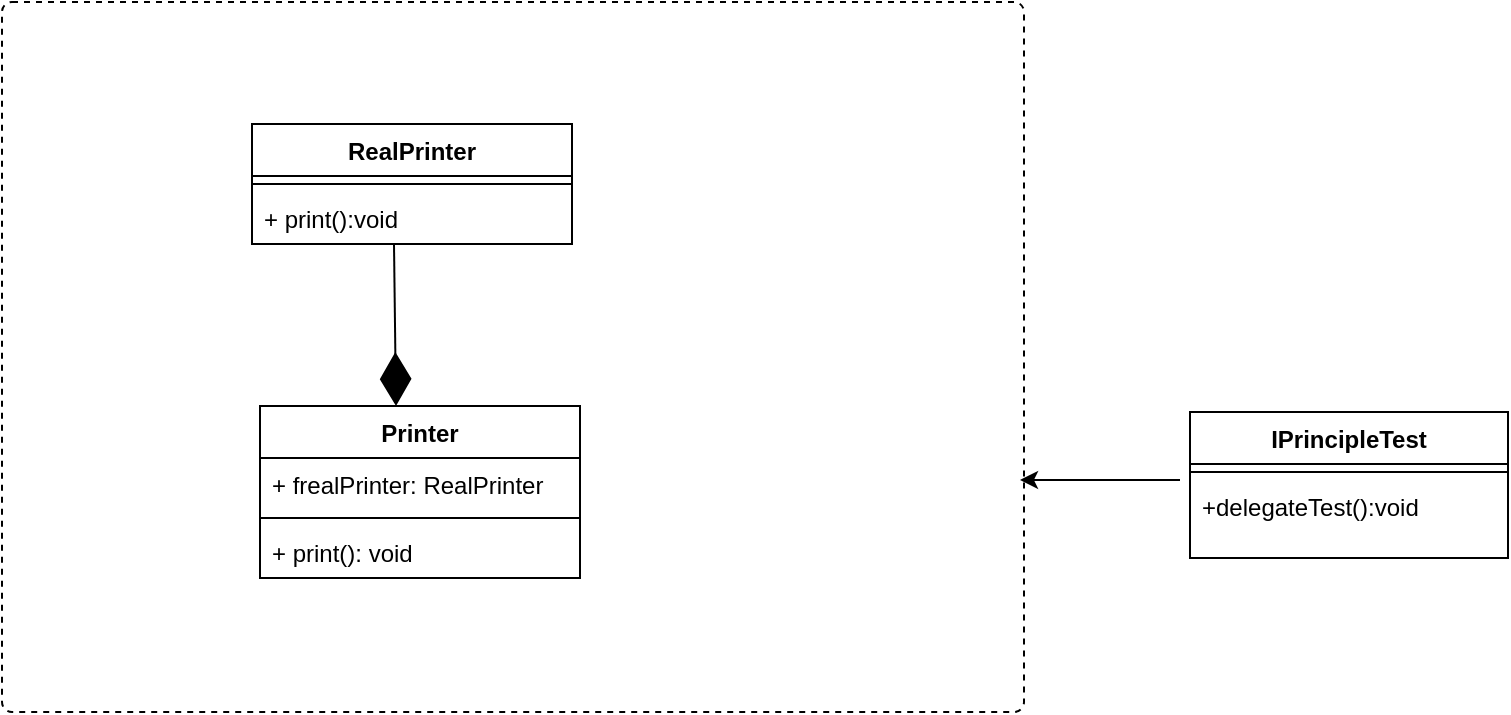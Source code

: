 <mxfile version="13.9.9" type="device"><diagram id="ec2k7Hesi6WmFlCKf6qa" name="Page-1"><mxGraphModel dx="1492" dy="104" grid="0" gridSize="10" guides="1" tooltips="1" connect="1" arrows="1" fold="1" page="0" pageScale="1" pageWidth="850" pageHeight="1100" math="0" shadow="0"><root><mxCell id="0"/><mxCell id="1" parent="0"/><mxCell id="JZr3AblXz24BKzp_hZLc-24" value="" style="html=1;align=center;verticalAlign=top;rounded=1;absoluteArcSize=1;arcSize=10;dashed=1;" parent="1" vertex="1"><mxGeometry x="-72" y="485" width="511" height="355" as="geometry"/></mxCell><mxCell id="7be0KA80ARklzb5PeEwu-27" style="edgeStyle=orthogonalEdgeStyle;rounded=0;sketch=1;orthogonalLoop=1;jettySize=auto;html=1;entryX=0.032;entryY=0.463;entryDx=0;entryDy=0;entryPerimeter=0;fontSize=11;" parent="1" edge="1"><mxGeometry relative="1" as="geometry"><mxPoint x="546.5" y="2563.5" as="sourcePoint"/></mxGeometry></mxCell><mxCell id="7be0KA80ARklzb5PeEwu-33" value="" style="edgeStyle=orthogonalEdgeStyle;rounded=0;orthogonalLoop=1;jettySize=auto;html=1;" parent="1" edge="1"><mxGeometry relative="1" as="geometry"><mxPoint x="403.5" y="2458" as="targetPoint"/></mxGeometry></mxCell><mxCell id="JZr3AblXz24BKzp_hZLc-11" value="RealPrinter" style="swimlane;fontStyle=1;align=center;verticalAlign=top;childLayout=stackLayout;horizontal=1;startSize=26;horizontalStack=0;resizeParent=1;resizeParentMax=0;resizeLast=0;collapsible=1;marginBottom=0;" parent="1" vertex="1"><mxGeometry x="53" y="546" width="160" height="60" as="geometry"/></mxCell><mxCell id="JZr3AblXz24BKzp_hZLc-13" value="" style="line;strokeWidth=1;fillColor=none;align=left;verticalAlign=middle;spacingTop=-1;spacingLeft=3;spacingRight=3;rotatable=0;labelPosition=right;points=[];portConstraint=eastwest;" parent="JZr3AblXz24BKzp_hZLc-11" vertex="1"><mxGeometry y="26" width="160" height="8" as="geometry"/></mxCell><mxCell id="JZr3AblXz24BKzp_hZLc-14" value="+ print():void" style="text;strokeColor=none;fillColor=none;align=left;verticalAlign=top;spacingLeft=4;spacingRight=4;overflow=hidden;rotatable=0;points=[[0,0.5],[1,0.5]];portConstraint=eastwest;" parent="JZr3AblXz24BKzp_hZLc-11" vertex="1"><mxGeometry y="34" width="160" height="26" as="geometry"/></mxCell><mxCell id="RCSz9IfHuWDJv7JxL30_-9" value="" style="endArrow=diamondThin;endFill=1;endSize=24;html=1;entryX=0.425;entryY=0;entryDx=0;entryDy=0;entryPerimeter=0;" edge="1" parent="JZr3AblXz24BKzp_hZLc-11" target="RCSz9IfHuWDJv7JxL30_-4"><mxGeometry width="160" relative="1" as="geometry"><mxPoint x="71" y="60" as="sourcePoint"/><mxPoint x="231" y="60" as="targetPoint"/></mxGeometry></mxCell><mxCell id="JZr3AblXz24BKzp_hZLc-21" value="IPrincipleTest" style="swimlane;fontStyle=1;align=center;verticalAlign=top;childLayout=stackLayout;horizontal=1;startSize=26;horizontalStack=0;resizeParent=1;resizeParentMax=0;resizeLast=0;collapsible=1;marginBottom=0;" parent="1" vertex="1"><mxGeometry x="522" y="690" width="159" height="73" as="geometry"/></mxCell><mxCell id="JZr3AblXz24BKzp_hZLc-22" value="" style="line;strokeWidth=1;fillColor=none;align=left;verticalAlign=middle;spacingTop=-1;spacingLeft=3;spacingRight=3;rotatable=0;labelPosition=right;points=[];portConstraint=eastwest;" parent="JZr3AblXz24BKzp_hZLc-21" vertex="1"><mxGeometry y="26" width="159" height="8" as="geometry"/></mxCell><mxCell id="JZr3AblXz24BKzp_hZLc-23" value="+delegateTest():void" style="text;strokeColor=none;fillColor=none;align=left;verticalAlign=top;spacingLeft=4;spacingRight=4;overflow=hidden;rotatable=0;points=[[0,0.5],[1,0.5]];portConstraint=eastwest;" parent="JZr3AblXz24BKzp_hZLc-21" vertex="1"><mxGeometry y="34" width="159" height="39" as="geometry"/></mxCell><mxCell id="RCSz9IfHuWDJv7JxL30_-10" value="" style="endArrow=classic;html=1;" edge="1" parent="JZr3AblXz24BKzp_hZLc-21"><mxGeometry width="50" height="50" relative="1" as="geometry"><mxPoint x="-5" y="34" as="sourcePoint"/><mxPoint x="-85" y="34" as="targetPoint"/></mxGeometry></mxCell><mxCell id="RCSz9IfHuWDJv7JxL30_-4" value="Printer" style="swimlane;fontStyle=1;align=center;verticalAlign=top;childLayout=stackLayout;horizontal=1;startSize=26;horizontalStack=0;resizeParent=1;resizeParentMax=0;resizeLast=0;collapsible=1;marginBottom=0;" vertex="1" parent="1"><mxGeometry x="57" y="687" width="160" height="86" as="geometry"/></mxCell><mxCell id="RCSz9IfHuWDJv7JxL30_-5" value="+ frealPrinter: RealPrinter" style="text;strokeColor=none;fillColor=none;align=left;verticalAlign=top;spacingLeft=4;spacingRight=4;overflow=hidden;rotatable=0;points=[[0,0.5],[1,0.5]];portConstraint=eastwest;" vertex="1" parent="RCSz9IfHuWDJv7JxL30_-4"><mxGeometry y="26" width="160" height="26" as="geometry"/></mxCell><mxCell id="RCSz9IfHuWDJv7JxL30_-6" value="" style="line;strokeWidth=1;fillColor=none;align=left;verticalAlign=middle;spacingTop=-1;spacingLeft=3;spacingRight=3;rotatable=0;labelPosition=right;points=[];portConstraint=eastwest;" vertex="1" parent="RCSz9IfHuWDJv7JxL30_-4"><mxGeometry y="52" width="160" height="8" as="geometry"/></mxCell><mxCell id="RCSz9IfHuWDJv7JxL30_-7" value="+ print(): void" style="text;strokeColor=none;fillColor=none;align=left;verticalAlign=top;spacingLeft=4;spacingRight=4;overflow=hidden;rotatable=0;points=[[0,0.5],[1,0.5]];portConstraint=eastwest;" vertex="1" parent="RCSz9IfHuWDJv7JxL30_-4"><mxGeometry y="60" width="160" height="26" as="geometry"/></mxCell></root></mxGraphModel></diagram></mxfile>